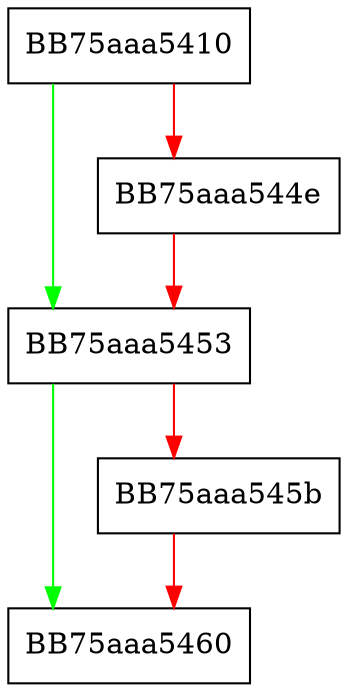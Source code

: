 digraph RpfAPI_MpContainerOpenByOffset {
  node [shape="box"];
  graph [splines=ortho];
  BB75aaa5410 -> BB75aaa5453 [color="green"];
  BB75aaa5410 -> BB75aaa544e [color="red"];
  BB75aaa544e -> BB75aaa5453 [color="red"];
  BB75aaa5453 -> BB75aaa5460 [color="green"];
  BB75aaa5453 -> BB75aaa545b [color="red"];
  BB75aaa545b -> BB75aaa5460 [color="red"];
}